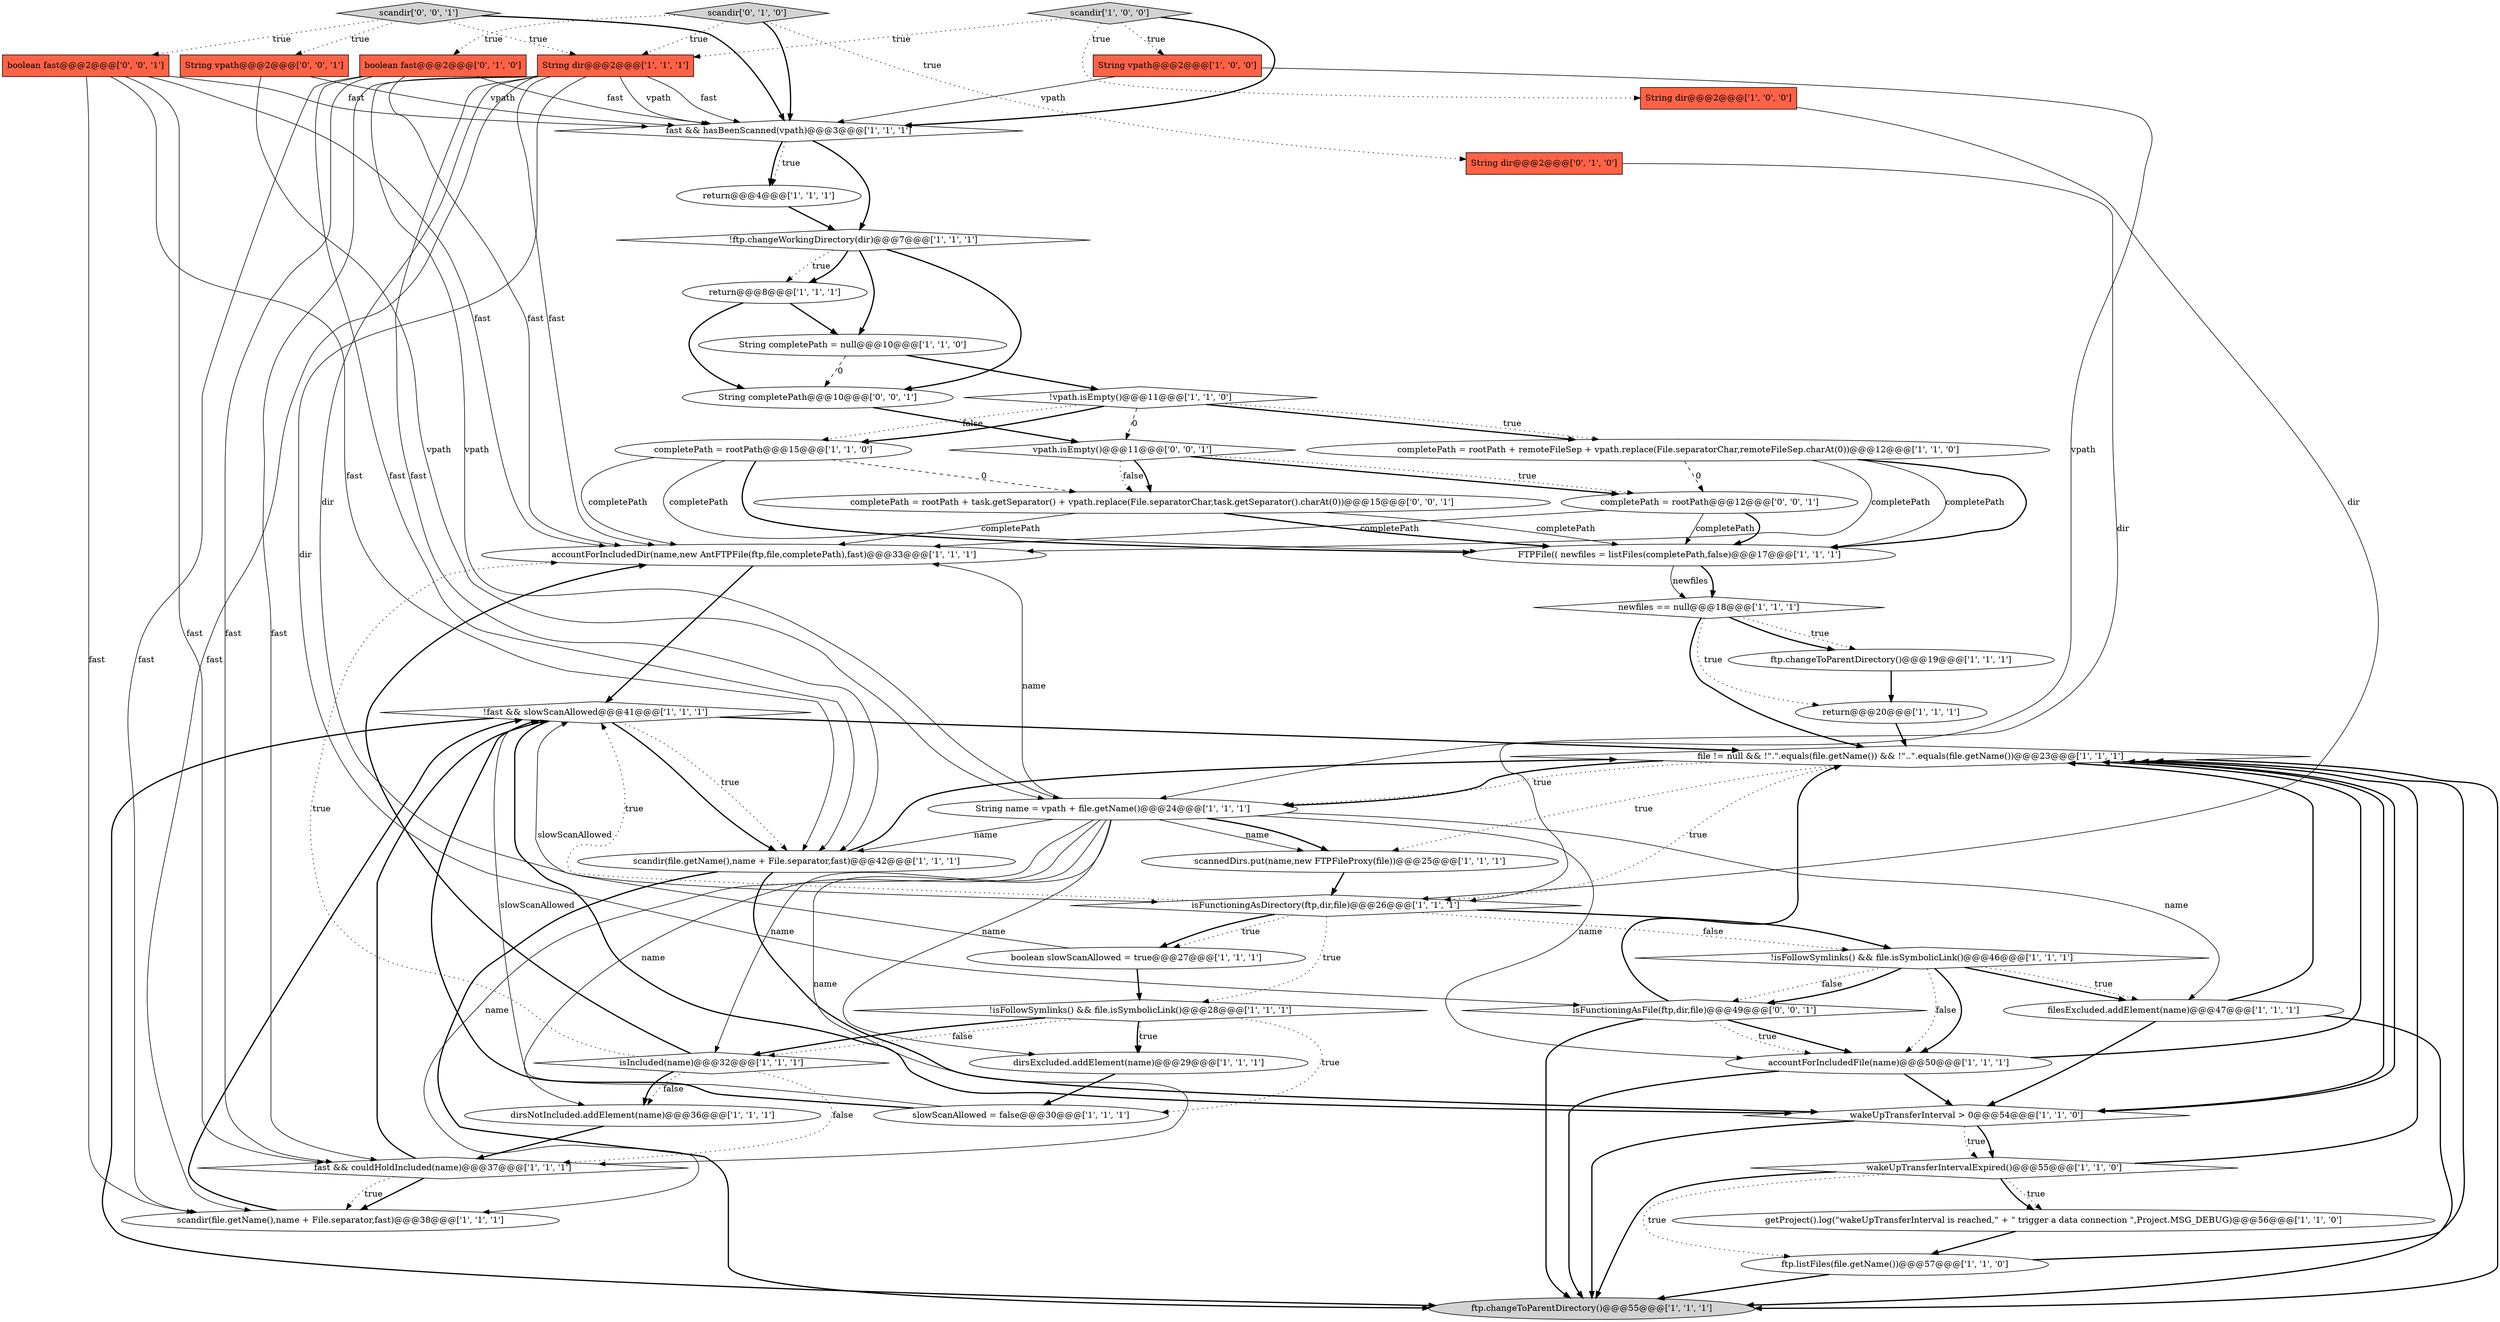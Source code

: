 digraph {
48 [style = filled, label = "completePath = rootPath@@@12@@@['0', '0', '1']", fillcolor = white, shape = ellipse image = "AAA0AAABBB3BBB"];
27 [style = filled, label = "ftp.listFiles(file.getName())@@@57@@@['1', '1', '0']", fillcolor = white, shape = ellipse image = "AAA0AAABBB1BBB"];
37 [style = filled, label = "accountForIncludedDir(name,new AntFTPFile(ftp,file,completePath),fast)@@@33@@@['1', '1', '1']", fillcolor = white, shape = ellipse image = "AAA0AAABBB1BBB"];
23 [style = filled, label = "String dir@@@2@@@['1', '1', '1']", fillcolor = tomato, shape = box image = "AAA0AAABBB1BBB"];
20 [style = filled, label = "scandir['1', '0', '0']", fillcolor = lightgray, shape = diamond image = "AAA0AAABBB1BBB"];
29 [style = filled, label = "slowScanAllowed = false@@@30@@@['1', '1', '1']", fillcolor = white, shape = ellipse image = "AAA0AAABBB1BBB"];
7 [style = filled, label = "fast && couldHoldIncluded(name)@@@37@@@['1', '1', '1']", fillcolor = white, shape = diamond image = "AAA0AAABBB1BBB"];
28 [style = filled, label = "!ftp.changeWorkingDirectory(dir)@@@7@@@['1', '1', '1']", fillcolor = white, shape = diamond image = "AAA0AAABBB1BBB"];
31 [style = filled, label = "getProject().log(\"wakeUpTransferInterval is reached,\" + \" trigger a data connection \",Project.MSG_DEBUG)@@@56@@@['1', '1', '0']", fillcolor = white, shape = ellipse image = "AAA0AAABBB1BBB"];
33 [style = filled, label = "fast && hasBeenScanned(vpath)@@@3@@@['1', '1', '1']", fillcolor = white, shape = diamond image = "AAA0AAABBB1BBB"];
39 [style = filled, label = "boolean fast@@@2@@@['0', '1', '0']", fillcolor = tomato, shape = box image = "AAA0AAABBB2BBB"];
38 [style = filled, label = "!isFollowSymlinks() && file.isSymbolicLink()@@@46@@@['1', '1', '1']", fillcolor = white, shape = diamond image = "AAA0AAABBB1BBB"];
5 [style = filled, label = "isFunctioningAsDirectory(ftp,dir,file)@@@26@@@['1', '1', '1']", fillcolor = white, shape = diamond image = "AAA0AAABBB1BBB"];
14 [style = filled, label = "completePath = rootPath + remoteFileSep + vpath.replace(File.separatorChar,remoteFileSep.charAt(0))@@@12@@@['1', '1', '0']", fillcolor = white, shape = ellipse image = "AAA0AAABBB1BBB"];
21 [style = filled, label = "accountForIncludedFile(name)@@@50@@@['1', '1', '1']", fillcolor = white, shape = ellipse image = "AAA0AAABBB1BBB"];
13 [style = filled, label = "FTPFile(( newfiles = listFiles(completePath,false)@@@17@@@['1', '1', '1']", fillcolor = white, shape = ellipse image = "AAA0AAABBB1BBB"];
30 [style = filled, label = "String completePath = null@@@10@@@['1', '1', '0']", fillcolor = white, shape = ellipse image = "AAA0AAABBB1BBB"];
44 [style = filled, label = "scandir['0', '0', '1']", fillcolor = lightgray, shape = diamond image = "AAA0AAABBB3BBB"];
3 [style = filled, label = "return@@@4@@@['1', '1', '1']", fillcolor = white, shape = ellipse image = "AAA0AAABBB1BBB"];
32 [style = filled, label = "String name = vpath + file.getName()@@@24@@@['1', '1', '1']", fillcolor = white, shape = ellipse image = "AAA0AAABBB1BBB"];
40 [style = filled, label = "String dir@@@2@@@['0', '1', '0']", fillcolor = tomato, shape = box image = "AAA0AAABBB2BBB"];
10 [style = filled, label = "file != null && !\".\".equals(file.getName()) && !\"..\".equals(file.getName())@@@23@@@['1', '1', '1']", fillcolor = white, shape = diamond image = "AAA0AAABBB1BBB"];
47 [style = filled, label = "completePath = rootPath + task.getSeparator() + vpath.replace(File.separatorChar,task.getSeparator().charAt(0))@@@15@@@['0', '0', '1']", fillcolor = white, shape = ellipse image = "AAA0AAABBB3BBB"];
19 [style = filled, label = "isIncluded(name)@@@32@@@['1', '1', '1']", fillcolor = white, shape = diamond image = "AAA0AAABBB1BBB"];
49 [style = filled, label = "String completePath@@@10@@@['0', '0', '1']", fillcolor = white, shape = ellipse image = "AAA0AAABBB3BBB"];
17 [style = filled, label = "newfiles == null@@@18@@@['1', '1', '1']", fillcolor = white, shape = diamond image = "AAA0AAABBB1BBB"];
34 [style = filled, label = "!vpath.isEmpty()@@@11@@@['1', '1', '0']", fillcolor = white, shape = diamond image = "AAA0AAABBB1BBB"];
6 [style = filled, label = "return@@@20@@@['1', '1', '1']", fillcolor = white, shape = ellipse image = "AAA0AAABBB1BBB"];
36 [style = filled, label = "return@@@8@@@['1', '1', '1']", fillcolor = white, shape = ellipse image = "AAA0AAABBB1BBB"];
15 [style = filled, label = "!fast && slowScanAllowed@@@41@@@['1', '1', '1']", fillcolor = white, shape = diamond image = "AAA0AAABBB1BBB"];
25 [style = filled, label = "dirsNotIncluded.addElement(name)@@@36@@@['1', '1', '1']", fillcolor = white, shape = ellipse image = "AAA0AAABBB1BBB"];
4 [style = filled, label = "ftp.changeToParentDirectory()@@@19@@@['1', '1', '1']", fillcolor = white, shape = ellipse image = "AAA0AAABBB1BBB"];
41 [style = filled, label = "scandir['0', '1', '0']", fillcolor = lightgray, shape = diamond image = "AAA0AAABBB2BBB"];
43 [style = filled, label = "boolean fast@@@2@@@['0', '0', '1']", fillcolor = tomato, shape = box image = "AAA0AAABBB3BBB"];
42 [style = filled, label = "String vpath@@@2@@@['0', '0', '1']", fillcolor = tomato, shape = box image = "AAA0AAABBB3BBB"];
45 [style = filled, label = "vpath.isEmpty()@@@11@@@['0', '0', '1']", fillcolor = white, shape = diamond image = "AAA0AAABBB3BBB"];
8 [style = filled, label = "filesExcluded.addElement(name)@@@47@@@['1', '1', '1']", fillcolor = white, shape = ellipse image = "AAA0AAABBB1BBB"];
2 [style = filled, label = "dirsExcluded.addElement(name)@@@29@@@['1', '1', '1']", fillcolor = white, shape = ellipse image = "AAA0AAABBB1BBB"];
16 [style = filled, label = "wakeUpTransferInterval > 0@@@54@@@['1', '1', '0']", fillcolor = white, shape = diamond image = "AAA0AAABBB1BBB"];
11 [style = filled, label = "scandir(file.getName(),name + File.separator,fast)@@@42@@@['1', '1', '1']", fillcolor = white, shape = ellipse image = "AAA0AAABBB1BBB"];
9 [style = filled, label = "String dir@@@2@@@['1', '0', '0']", fillcolor = tomato, shape = box image = "AAA0AAABBB1BBB"];
1 [style = filled, label = "!isFollowSymlinks() && file.isSymbolicLink()@@@28@@@['1', '1', '1']", fillcolor = white, shape = diamond image = "AAA0AAABBB1BBB"];
18 [style = filled, label = "boolean slowScanAllowed = true@@@27@@@['1', '1', '1']", fillcolor = white, shape = ellipse image = "AAA0AAABBB1BBB"];
22 [style = filled, label = "String vpath@@@2@@@['1', '0', '0']", fillcolor = tomato, shape = box image = "AAA0AAABBB1BBB"];
24 [style = filled, label = "scandir(file.getName(),name + File.separator,fast)@@@38@@@['1', '1', '1']", fillcolor = white, shape = ellipse image = "AAA0AAABBB1BBB"];
12 [style = filled, label = "ftp.changeToParentDirectory()@@@55@@@['1', '1', '1']", fillcolor = lightgray, shape = ellipse image = "AAA0AAABBB1BBB"];
26 [style = filled, label = "wakeUpTransferIntervalExpired()@@@55@@@['1', '1', '0']", fillcolor = white, shape = diamond image = "AAA0AAABBB1BBB"];
46 [style = filled, label = "isFunctioningAsFile(ftp,dir,file)@@@49@@@['0', '0', '1']", fillcolor = white, shape = diamond image = "AAA0AAABBB3BBB"];
0 [style = filled, label = "completePath = rootPath@@@15@@@['1', '1', '0']", fillcolor = white, shape = ellipse image = "AAA0AAABBB1BBB"];
35 [style = filled, label = "scannedDirs.put(name,new FTPFileProxy(file))@@@25@@@['1', '1', '1']", fillcolor = white, shape = ellipse image = "AAA0AAABBB1BBB"];
4->6 [style = bold, label=""];
7->24 [style = bold, label=""];
11->12 [style = bold, label=""];
5->18 [style = dotted, label="true"];
48->13 [style = solid, label="completePath"];
38->8 [style = bold, label=""];
38->21 [style = dotted, label="false"];
44->43 [style = dotted, label="true"];
36->30 [style = bold, label=""];
45->48 [style = bold, label=""];
34->45 [style = dashed, label="0"];
48->37 [style = solid, label="completePath"];
23->33 [style = solid, label="vpath"];
39->33 [style = solid, label="fast"];
19->7 [style = dotted, label="false"];
38->46 [style = dotted, label="false"];
11->16 [style = bold, label=""];
17->4 [style = dotted, label="true"];
23->33 [style = solid, label="fast"];
10->32 [style = dotted, label="true"];
23->11 [style = solid, label="fast"];
47->37 [style = solid, label="completePath"];
17->4 [style = bold, label=""];
16->12 [style = bold, label=""];
28->49 [style = bold, label=""];
32->7 [style = solid, label="name"];
23->24 [style = solid, label="fast"];
23->32 [style = solid, label="vpath"];
47->13 [style = solid, label="completePath"];
2->29 [style = bold, label=""];
0->37 [style = solid, label="completePath"];
19->37 [style = dotted, label="true"];
41->40 [style = dotted, label="true"];
29->15 [style = solid, label="slowScanAllowed"];
34->0 [style = dotted, label="false"];
15->16 [style = bold, label=""];
5->18 [style = bold, label=""];
22->33 [style = solid, label="vpath"];
32->19 [style = solid, label="name"];
38->8 [style = dotted, label="true"];
28->36 [style = dotted, label="true"];
5->38 [style = bold, label=""];
33->3 [style = dotted, label="true"];
41->23 [style = dotted, label="true"];
34->14 [style = bold, label=""];
1->2 [style = bold, label=""];
48->13 [style = bold, label=""];
8->16 [style = bold, label=""];
28->30 [style = bold, label=""];
44->42 [style = dotted, label="true"];
1->29 [style = dotted, label="true"];
22->32 [style = solid, label="vpath"];
41->39 [style = dotted, label="true"];
18->15 [style = solid, label="slowScanAllowed"];
44->23 [style = dotted, label="true"];
34->14 [style = dotted, label="true"];
14->13 [style = bold, label=""];
14->48 [style = dashed, label="0"];
32->2 [style = solid, label="name"];
46->21 [style = bold, label=""];
38->46 [style = bold, label=""];
23->37 [style = solid, label="fast"];
39->11 [style = solid, label="fast"];
23->5 [style = solid, label="dir"];
35->5 [style = bold, label=""];
32->37 [style = solid, label="name"];
43->37 [style = solid, label="fast"];
32->35 [style = solid, label="name"];
23->7 [style = solid, label="fast"];
7->24 [style = dotted, label="true"];
1->2 [style = dotted, label="true"];
26->12 [style = bold, label=""];
32->11 [style = solid, label="name"];
45->47 [style = dotted, label="false"];
47->13 [style = bold, label=""];
16->26 [style = dotted, label="true"];
0->13 [style = solid, label="completePath"];
14->37 [style = solid, label="completePath"];
32->21 [style = solid, label="name"];
19->25 [style = dotted, label="false"];
8->10 [style = bold, label=""];
10->16 [style = bold, label=""];
30->34 [style = bold, label=""];
41->33 [style = bold, label=""];
49->45 [style = bold, label=""];
43->33 [style = solid, label="fast"];
19->37 [style = bold, label=""];
9->5 [style = solid, label="dir"];
13->17 [style = bold, label=""];
15->12 [style = bold, label=""];
21->16 [style = bold, label=""];
14->13 [style = solid, label="completePath"];
5->15 [style = dotted, label="true"];
36->49 [style = bold, label=""];
16->10 [style = bold, label=""];
21->10 [style = bold, label=""];
20->23 [style = dotted, label="true"];
38->21 [style = bold, label=""];
0->47 [style = dashed, label="0"];
19->25 [style = bold, label=""];
11->10 [style = bold, label=""];
15->11 [style = bold, label=""];
10->35 [style = dotted, label="true"];
18->1 [style = bold, label=""];
7->15 [style = bold, label=""];
46->21 [style = dotted, label="true"];
32->24 [style = solid, label="name"];
37->15 [style = bold, label=""];
46->12 [style = bold, label=""];
15->10 [style = bold, label=""];
20->33 [style = bold, label=""];
39->37 [style = solid, label="fast"];
43->7 [style = solid, label="fast"];
5->38 [style = dotted, label="false"];
1->19 [style = dotted, label="false"];
10->32 [style = bold, label=""];
39->24 [style = solid, label="fast"];
27->12 [style = bold, label=""];
16->26 [style = bold, label=""];
8->12 [style = bold, label=""];
32->25 [style = solid, label="name"];
13->17 [style = solid, label="newfiles"];
25->7 [style = bold, label=""];
24->15 [style = bold, label=""];
26->31 [style = bold, label=""];
15->11 [style = dotted, label="true"];
45->48 [style = dotted, label="true"];
45->47 [style = bold, label=""];
26->10 [style = bold, label=""];
40->5 [style = solid, label="dir"];
0->13 [style = bold, label=""];
33->28 [style = bold, label=""];
34->0 [style = bold, label=""];
21->12 [style = bold, label=""];
23->46 [style = solid, label="dir"];
43->11 [style = solid, label="fast"];
46->10 [style = bold, label=""];
6->10 [style = bold, label=""];
10->12 [style = bold, label=""];
32->35 [style = bold, label=""];
28->36 [style = bold, label=""];
33->3 [style = bold, label=""];
42->33 [style = solid, label="vpath"];
27->10 [style = bold, label=""];
20->22 [style = dotted, label="true"];
39->7 [style = solid, label="fast"];
43->24 [style = solid, label="fast"];
17->6 [style = dotted, label="true"];
1->19 [style = bold, label=""];
29->15 [style = bold, label=""];
32->8 [style = solid, label="name"];
5->1 [style = dotted, label="true"];
30->49 [style = dashed, label="0"];
26->27 [style = dotted, label="true"];
20->9 [style = dotted, label="true"];
44->33 [style = bold, label=""];
3->28 [style = bold, label=""];
31->27 [style = bold, label=""];
42->32 [style = solid, label="vpath"];
17->10 [style = bold, label=""];
26->31 [style = dotted, label="true"];
10->5 [style = dotted, label="true"];
}
